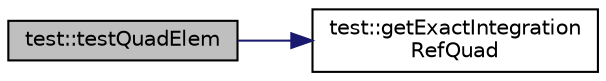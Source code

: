 digraph "test::testQuadElem"
{
  edge [fontname="Helvetica",fontsize="10",labelfontname="Helvetica",labelfontsize="10"];
  node [fontname="Helvetica",fontsize="10",shape=record];
  rankdir="LR";
  Node21 [label="test::testQuadElem",height=0.2,width=0.4,color="black", fillcolor="grey75", style="filled", fontcolor="black"];
  Node21 -> Node22 [color="midnightblue",fontsize="10",style="solid",fontname="Helvetica"];
  Node22 [label="test::getExactIntegration\lRefQuad",height=0.2,width=0.4,color="black", fillcolor="white", style="filled",URL="$namespacetest.html#a56b3ad312ab9aaa185b9b1507fbb1a43",tooltip="Computes integration of polynomial exactly over reference quadrangle. "];
}
